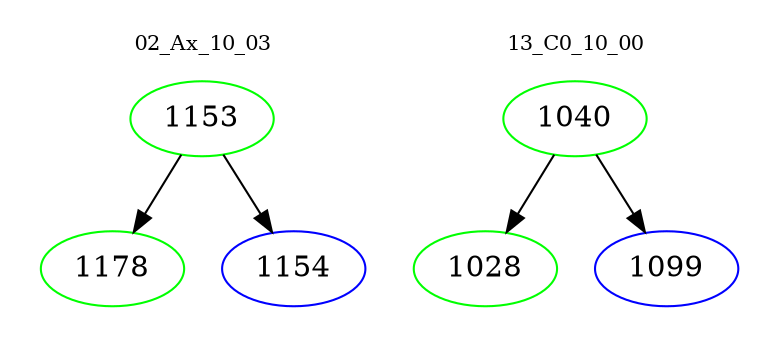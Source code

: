 digraph{
subgraph cluster_0 {
color = white
label = "02_Ax_10_03";
fontsize=10;
T0_1153 [label="1153", color="green"]
T0_1153 -> T0_1178 [color="black"]
T0_1178 [label="1178", color="green"]
T0_1153 -> T0_1154 [color="black"]
T0_1154 [label="1154", color="blue"]
}
subgraph cluster_1 {
color = white
label = "13_C0_10_00";
fontsize=10;
T1_1040 [label="1040", color="green"]
T1_1040 -> T1_1028 [color="black"]
T1_1028 [label="1028", color="green"]
T1_1040 -> T1_1099 [color="black"]
T1_1099 [label="1099", color="blue"]
}
}
